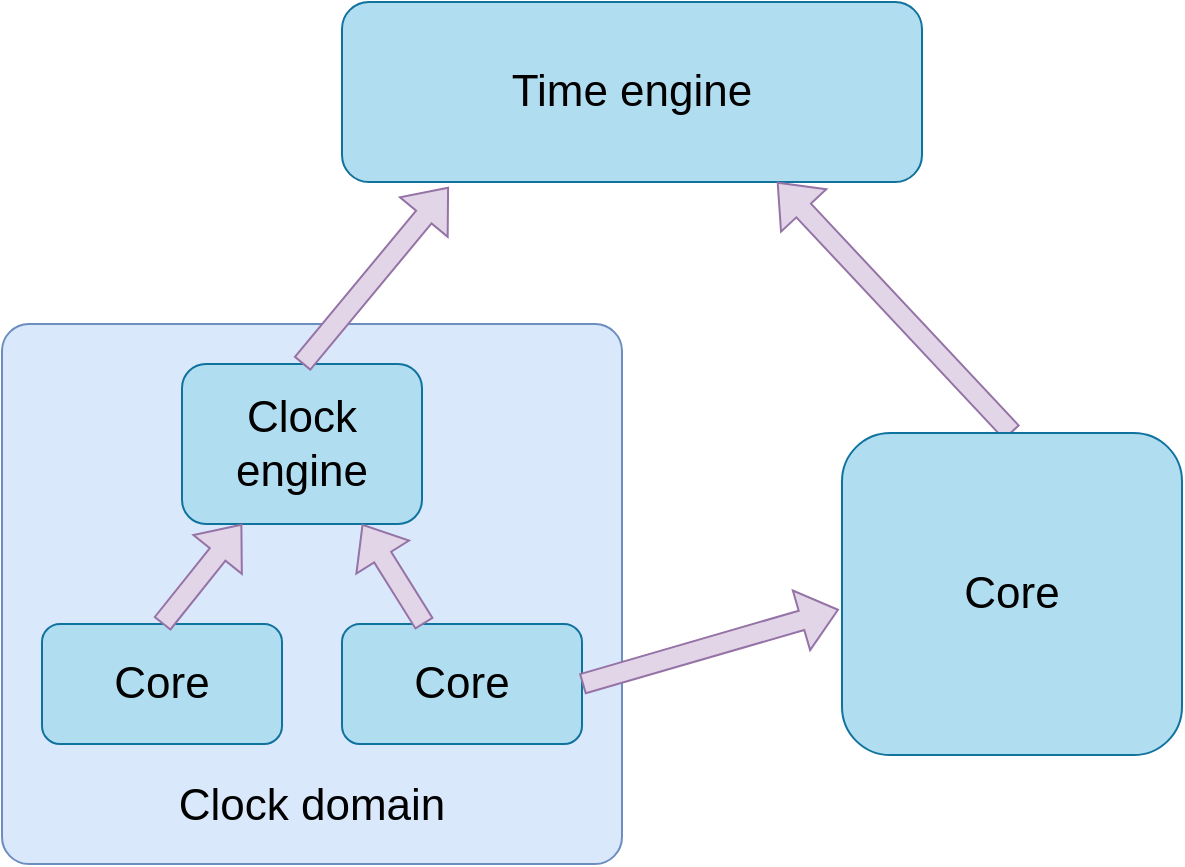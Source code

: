 <mxfile version="22.1.2" type="device">
  <diagram name="Page-1" id="Rl17_hUbpEm3J6GkDMFc">
    <mxGraphModel dx="1436" dy="1007" grid="1" gridSize="10" guides="1" tooltips="1" connect="1" arrows="1" fold="1" page="1" pageScale="1" pageWidth="850" pageHeight="1100" math="0" shadow="0">
      <root>
        <mxCell id="0" />
        <mxCell id="1" parent="0" />
        <mxCell id="kH5qFrOnbF5Rq_0DvI30-7" value="&lt;font style=&quot;font-size: 22px;&quot;&gt;&lt;br&gt;&lt;br&gt;&lt;br&gt;&lt;br&gt;&lt;br&gt;&lt;br&gt;&lt;br&gt;&lt;br&gt;Clock domain&lt;/font&gt;" style="rounded=1;whiteSpace=wrap;html=1;fillColor=#dae8fc;strokeColor=#6c8ebf;arcSize=5;" vertex="1" parent="1">
          <mxGeometry x="20" y="321" width="310" height="270" as="geometry" />
        </mxCell>
        <mxCell id="kH5qFrOnbF5Rq_0DvI30-1" value="&lt;font style=&quot;font-size: 22px;&quot;&gt;Core&lt;/font&gt;" style="rounded=1;whiteSpace=wrap;html=1;fillColor=#b1ddf0;strokeColor=#10739e;" vertex="1" parent="1">
          <mxGeometry x="40" y="471" width="120" height="60" as="geometry" />
        </mxCell>
        <mxCell id="kH5qFrOnbF5Rq_0DvI30-2" value="&lt;font style=&quot;font-size: 22px;&quot;&gt;Core&lt;/font&gt;" style="rounded=1;whiteSpace=wrap;html=1;fillColor=#b1ddf0;strokeColor=#10739e;" vertex="1" parent="1">
          <mxGeometry x="190" y="471" width="120" height="60" as="geometry" />
        </mxCell>
        <mxCell id="kH5qFrOnbF5Rq_0DvI30-3" value="&lt;font style=&quot;font-size: 22px;&quot;&gt;Clock engine&lt;/font&gt;" style="rounded=1;whiteSpace=wrap;html=1;fillColor=#b1ddf0;strokeColor=#10739e;" vertex="1" parent="1">
          <mxGeometry x="110" y="341" width="120" height="80" as="geometry" />
        </mxCell>
        <mxCell id="kH5qFrOnbF5Rq_0DvI30-6" value="&lt;font style=&quot;font-size: 22px;&quot;&gt;Time engine&lt;/font&gt;" style="rounded=1;whiteSpace=wrap;html=1;fillColor=#b1ddf0;strokeColor=#10739e;" vertex="1" parent="1">
          <mxGeometry x="190" y="160" width="290" height="90" as="geometry" />
        </mxCell>
        <mxCell id="kH5qFrOnbF5Rq_0DvI30-9" value="" style="endArrow=classic;html=1;rounded=0;exitX=0.5;exitY=0;exitDx=0;exitDy=0;entryX=0.184;entryY=1.028;entryDx=0;entryDy=0;shape=flexArrow;fillColor=#e1d5e7;strokeColor=#9673a6;entryPerimeter=0;" edge="1" parent="1" source="kH5qFrOnbF5Rq_0DvI30-3" target="kH5qFrOnbF5Rq_0DvI30-6">
          <mxGeometry width="50" height="50" relative="1" as="geometry">
            <mxPoint x="400" y="530" as="sourcePoint" />
            <mxPoint x="450" y="480" as="targetPoint" />
          </mxGeometry>
        </mxCell>
        <mxCell id="kH5qFrOnbF5Rq_0DvI30-10" value="" style="endArrow=classic;html=1;rounded=0;exitX=0.5;exitY=0;exitDx=0;exitDy=0;entryX=0.75;entryY=1;entryDx=0;entryDy=0;shape=flexArrow;fillColor=#e1d5e7;strokeColor=#9673a6;" edge="1" parent="1" source="kH5qFrOnbF5Rq_0DvI30-18" target="kH5qFrOnbF5Rq_0DvI30-6">
          <mxGeometry width="50" height="50" relative="1" as="geometry">
            <mxPoint x="636" y="341" as="sourcePoint" />
            <mxPoint x="674" y="170" as="targetPoint" />
          </mxGeometry>
        </mxCell>
        <mxCell id="kH5qFrOnbF5Rq_0DvI30-11" value="" style="endArrow=classic;html=1;rounded=0;exitX=0.5;exitY=0;exitDx=0;exitDy=0;entryX=0.25;entryY=1;entryDx=0;entryDy=0;shape=flexArrow;fillColor=#e1d5e7;strokeColor=#9673a6;" edge="1" parent="1" source="kH5qFrOnbF5Rq_0DvI30-1" target="kH5qFrOnbF5Rq_0DvI30-3">
          <mxGeometry width="50" height="50" relative="1" as="geometry">
            <mxPoint x="190" y="361" as="sourcePoint" />
            <mxPoint x="234" y="270" as="targetPoint" />
          </mxGeometry>
        </mxCell>
        <mxCell id="kH5qFrOnbF5Rq_0DvI30-12" value="" style="endArrow=classic;html=1;rounded=0;entryX=0.75;entryY=1;entryDx=0;entryDy=0;shape=flexArrow;fillColor=#e1d5e7;strokeColor=#9673a6;" edge="1" parent="1" source="kH5qFrOnbF5Rq_0DvI30-2" target="kH5qFrOnbF5Rq_0DvI30-3">
          <mxGeometry width="50" height="50" relative="1" as="geometry">
            <mxPoint x="200" y="371" as="sourcePoint" />
            <mxPoint x="244" y="280" as="targetPoint" />
          </mxGeometry>
        </mxCell>
        <mxCell id="kH5qFrOnbF5Rq_0DvI30-15" value="" style="endArrow=classic;html=1;rounded=0;exitX=1;exitY=0.5;exitDx=0;exitDy=0;entryX=-0.009;entryY=0.548;entryDx=0;entryDy=0;shape=flexArrow;fillColor=#e1d5e7;strokeColor=#9673a6;entryPerimeter=0;" edge="1" parent="1" source="kH5qFrOnbF5Rq_0DvI30-2" target="kH5qFrOnbF5Rq_0DvI30-18">
          <mxGeometry width="50" height="50" relative="1" as="geometry">
            <mxPoint x="180" y="351" as="sourcePoint" />
            <mxPoint x="380" y="501" as="targetPoint" />
          </mxGeometry>
        </mxCell>
        <mxCell id="kH5qFrOnbF5Rq_0DvI30-18" value="&lt;font style=&quot;font-size: 22px;&quot;&gt;Core&lt;/font&gt;" style="rounded=1;whiteSpace=wrap;html=1;fillColor=#b1ddf0;strokeColor=#10739e;" vertex="1" parent="1">
          <mxGeometry x="440" y="375.5" width="170" height="161" as="geometry" />
        </mxCell>
      </root>
    </mxGraphModel>
  </diagram>
</mxfile>
